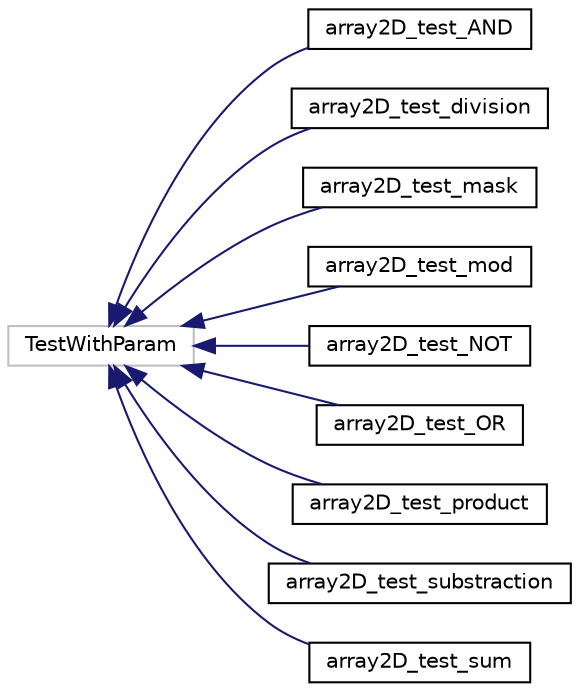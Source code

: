digraph "Graphical Class Hierarchy"
{
  edge [fontname="Helvetica",fontsize="10",labelfontname="Helvetica",labelfontsize="10"];
  node [fontname="Helvetica",fontsize="10",shape=record];
  rankdir="LR";
  Node4 [label="TestWithParam",height=0.2,width=0.4,color="grey75", fillcolor="white", style="filled"];
  Node4 -> Node0 [dir="back",color="midnightblue",fontsize="10",style="solid",fontname="Helvetica"];
  Node0 [label="array2D_test_AND",height=0.2,width=0.4,color="black", fillcolor="white", style="filled",URL="$classarray2D__test__AND.html"];
  Node4 -> Node6 [dir="back",color="midnightblue",fontsize="10",style="solid",fontname="Helvetica"];
  Node6 [label="array2D_test_division",height=0.2,width=0.4,color="black", fillcolor="white", style="filled",URL="$classarray2D__test__division.html"];
  Node4 -> Node7 [dir="back",color="midnightblue",fontsize="10",style="solid",fontname="Helvetica"];
  Node7 [label="array2D_test_mask",height=0.2,width=0.4,color="black", fillcolor="white", style="filled",URL="$classarray2D__test__mask.html"];
  Node4 -> Node8 [dir="back",color="midnightblue",fontsize="10",style="solid",fontname="Helvetica"];
  Node8 [label="array2D_test_mod",height=0.2,width=0.4,color="black", fillcolor="white", style="filled",URL="$classarray2D__test__mod.html"];
  Node4 -> Node9 [dir="back",color="midnightblue",fontsize="10",style="solid",fontname="Helvetica"];
  Node9 [label="array2D_test_NOT",height=0.2,width=0.4,color="black", fillcolor="white", style="filled",URL="$classarray2D__test__NOT.html"];
  Node4 -> Node10 [dir="back",color="midnightblue",fontsize="10",style="solid",fontname="Helvetica"];
  Node10 [label="array2D_test_OR",height=0.2,width=0.4,color="black", fillcolor="white", style="filled",URL="$classarray2D__test__OR.html"];
  Node4 -> Node11 [dir="back",color="midnightblue",fontsize="10",style="solid",fontname="Helvetica"];
  Node11 [label="array2D_test_product",height=0.2,width=0.4,color="black", fillcolor="white", style="filled",URL="$classarray2D__test__product.html"];
  Node4 -> Node12 [dir="back",color="midnightblue",fontsize="10",style="solid",fontname="Helvetica"];
  Node12 [label="array2D_test_substraction",height=0.2,width=0.4,color="black", fillcolor="white", style="filled",URL="$classarray2D__test__substraction.html"];
  Node4 -> Node13 [dir="back",color="midnightblue",fontsize="10",style="solid",fontname="Helvetica"];
  Node13 [label="array2D_test_sum",height=0.2,width=0.4,color="black", fillcolor="white", style="filled",URL="$classarray2D__test__sum.html"];
}
